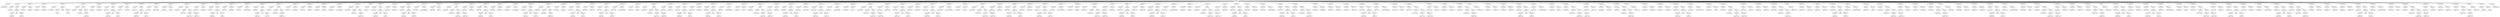 digraph {
	ordering = out;
	ExpConst51 -> "Value51: 0";
	StatExp6 -> ExpTemp306;
	ExpList26 -> ExpTemp305;
	ExpTemp305 -> "Temp305: T373";
	StatMove149 -> ExpTemp301;
	StatMove149 -> ExpTemp302;
	ExpTemp301 -> "Temp301: T373";
	ExpName26 -> "Label27: print";
	ExpTemp299 -> "Temp299: T370";
	ExpList25 -> ExpTemp298;
	ExpList25 -> ExpTemp299;
	ExpTemp298 -> "Temp298: T369";
	ExpCall25 -> ExpTemp297;
	ExpCall25 -> ExpList25;
	ExpConst50 -> "Value50: 12";
	ExpName25 -> "Label26: Tree@Search";
	StatMove145 -> ExpTemp294;
	StatMove145 -> ExpName25;
	ExpBinary33 -> ExpTemp293;
	ExpBinary33 -> Plus32;
	ExpBinary33 -> ExpConst49;
	ExpTemp293 -> "Temp293: $fp";
	StatMove148 -> ExpTemp300;
	StatMove148 -> ExpName26;
	StatMove144 -> ExpTemp292;
	StatMove144 -> ExpMem32;
	ExpTemp292 -> "Temp292: T369";
	StatMove142 -> ExpTemp288;
	StatMove142 -> ExpTemp289;
	ExpTemp288 -> "Temp288: T374";
	ExpTemp286 -> "Temp286: T367";
	ExpList24 -> ExpTemp285;
	ExpTemp285 -> "Temp285: T365";
	ExpCall24 -> ExpTemp284;
	ExpCall24 -> ExpList24;
	ExpTemp284 -> "Temp284: T364";
	ExpMem31 -> ExpBinary32;
	ExpConst48 -> "Value48: 16";
	ExpBinary32 -> ExpTemp282;
	ExpBinary32 -> Plus31;
	ExpBinary32 -> ExpConst48;
	ExpTemp282 -> "Temp282: $fp";
	ExpTemp280 -> "Temp280: T364";
	StatMove137 -> ExpTemp278;
	StatMove137 -> ExpTemp279;
	ExpConst47 -> "Value47: 8";
	ExpTemp277 -> "Temp277: $fp";
	StatMove136 -> ExpTemp276;
	StatMove136 -> ExpMem30;
	ExpTemp276 -> "Temp276: T367";
	ExpTemp272 -> "Temp272: T360";
	StatMove134 -> ExpTemp270;
	StatMove134 -> ExpCall23;
	ExpTemp270 -> "Temp270: T362";
	ExpMem29 -> ExpBinary30;
	ExpConst45 -> "Value45: 16";
	ExpTemp267 -> "Temp267: $fp";
	ExpTemp266 -> "Temp266: T360";
	StatMove130 -> ExpTemp264;
	StatMove130 -> ExpTemp265;
	ExpTemp264 -> "Temp264: T362";
	ExpConst44 -> "Value44: 8";
	StatMove129 -> ExpTemp262;
	StatMove129 -> ExpMem28;
	ExpTemp262 -> "Temp262: T363";
	ExpMem32 -> ExpBinary33;
	ExpTemp290 -> "Temp290: T371";
	StatExp5 -> ExpTemp261;
	ExpTemp261 -> "Temp261: T260";
	StatMove132 -> ExpTemp268;
	StatMove132 -> ExpName23;
	StatMove128 -> ExpTemp258;
	StatMove128 -> ExpCall22;
	StatMove127 -> ExpTemp256;
	StatMove127 -> ExpTemp257;
	ExpTemp256 -> "Temp256: T357";
	ExpName22 -> "Label23: print";
	ExpTemp303 -> "Temp303: T374";
	ExpTemp255 -> "Temp255: T356";
	StatJump0 -> "Label28: epilogue";
	ExpTemp307 -> "Temp307: $rv";
	ExpTemp254 -> "Temp254: T354";
	ExpList21 -> ExpTemp253;
	ExpList21 -> ExpTemp254;
	ExpTemp253 -> "Temp253: T353";
	ExpCall21 -> ExpTemp252;
	ExpCall21 -> ExpList21;
	ExpTemp252 -> "Temp252: T352";
	StatMove125 -> ExpTemp251;
	StatMove125 -> ExpCall21;
	ExpTemp251 -> "Temp251: T355";
	ExpConst43 -> "Value43: 12";
	ExpTemp250 -> "Temp250: T354";
	ExpMem27 -> ExpBinary28;
	ExpTemp247 -> "Temp247: T353";
	ExpTemp246 -> "Temp246: T259";
	StatMove120 -> ExpTemp243;
	StatMove120 -> ExpTemp244;
	StatExp4 -> ExpTemp242;
	ExpList20 -> ExpTemp241;
	ExpTemp241 -> "Temp241: T350";
	ExpCall20 -> ExpTemp240;
	ExpCall20 -> ExpList20;
	ExpTemp240 -> "Temp240: T349";
	StatMove118 -> ExpTemp237;
	StatMove118 -> ExpTemp238;
	ExpName20 -> "Label21: print";
	ExpList19 -> ExpTemp234;
	ExpList19 -> ExpTemp235;
	ExpTemp234 -> "Temp234: T346";
	ExpCall19 -> ExpTemp233;
	ExpCall19 -> ExpList19;
	ExpTemp232 -> "Temp232: T348";
	ExpConst41 -> "Value41: 50";
	StatMove115 -> ExpTemp231;
	StatMove115 -> ExpConst41;
	ExpTemp231 -> "Temp231: T347";
	StatMove114 -> ExpTemp230;
	StatMove114 -> ExpName19;
	ExpMem26 -> ExpBinary27;
	ExpConst40 -> "Value40: 16";
	ExpBinary27 -> ExpTemp229;
	ExpBinary27 -> Plus26;
	ExpBinary27 -> ExpConst40;
	StatMove113 -> ExpTemp228;
	StatMove113 -> ExpMem26;
	ExpTemp228 -> "Temp228: T346";
	StatMove112 -> ExpTemp226;
	StatMove112 -> ExpTemp227;
	ExpTemp225 -> "Temp225: T258";
	ExpTemp224 -> "Temp224: T351";
	StatMove138 -> ExpTemp280;
	StatMove138 -> ExpName24;
	ExpTemp223 -> "Temp223: T256";
	ExpList18 -> ExpTemp222;
	ExpTemp222 -> "Temp222: T343";
	StatMove110 -> ExpTemp220;
	StatMove110 -> ExpCall18;
	ExpTemp273 -> "Temp273: T361";
	StatMove131 -> ExpTemp266;
	StatMove131 -> ExpMem29;
	ExpTemp220 -> "Temp220: T344";
	ExpTemp219 -> "Temp219: T255";
	ExpTemp227 -> "Temp227: T257";
	ExpTemp218 -> "Temp218: T343";
	ExpTemp217 -> "Temp217: T342";
	ExpList17 -> ExpTemp215;
	ExpList17 -> ExpTemp216;
	ExpTemp296 -> "Temp296: T371";
	ExpTemp215 -> "Temp215: T339";
	ExpCall17 -> ExpTemp214;
	ExpCall17 -> ExpList17;
	ExpConst39 -> "Value39: 16";
	StatMove106 -> ExpTemp212;
	StatMove106 -> ExpConst39;
	ExpTemp212 -> "Temp212: T340";
	ExpName23 -> "Label24: Tree@Delete";
	ExpConst38 -> "Value38: 16";
	StatMove104 -> ExpTemp209;
	StatMove104 -> ExpMem25;
	ExpTemp208 -> "Temp208: T255";
	StatMove103 -> ExpTemp207;
	StatMove103 -> ExpTemp208;
	ExpTemp213 -> "Temp213: T341";
	ExpTemp207 -> "Temp207: T341";
	ExpTemp206 -> "Temp206: T256";
	ExpMem25 -> ExpBinary26;
	ExpTemp205 -> "Temp205: T344";
	StatExp2 -> ExpTemp204;
	ExpCall16 -> ExpTemp202;
	ExpCall16 -> ExpList16;
	ExpTemp202 -> "Temp202: T335";
	ExpBinary26 -> ExpTemp210;
	ExpBinary26 -> Plus25;
	ExpBinary26 -> ExpConst38;
	ExpTemp201 -> "Temp201: T337";
	StatMove143 -> ExpTemp290;
	StatMove143 -> ExpTemp291;
	ExpTemp200 -> "Temp200: T253";
	ExpTemp199 -> "Temp199: T336";
	StatMove99 -> ExpTemp198;
	StatMove99 -> ExpName16;
	ExpTemp198 -> "Temp198: T335";
	ExpTemp197 -> "Temp197: T333";
	ExpList15 -> ExpTemp196;
	ExpList15 -> ExpTemp197;
	StatMove141 -> ExpTemp286;
	StatMove141 -> ExpTemp287;
	StatExp3 -> ExpTemp223;
	ExpTemp196 -> "Temp196: T332";
	ExpTemp194 -> "Temp194: T334";
	ExpTemp193 -> "Temp193: T333";
	StatMove96 -> ExpTemp192;
	StatMove96 -> ExpName15;
	ExpTemp192 -> "Temp192: T331";
	ExpConst36 -> "Value36: 16";
	ExpTemp263 -> "Temp263: $fp";
	ExpBinary25 -> ExpTemp191;
	ExpBinary25 -> Plus24;
	ExpBinary25 -> ExpConst36;
	ExpTemp189 -> "Temp189: T253";
	StatMove94 -> ExpTemp188;
	StatMove94 -> ExpTemp189;
	ExpTemp187 -> "Temp187: T254";
	StatMove93 -> ExpTemp186;
	StatMove93 -> ExpTemp187;
	ExpConst46 -> "Value46: 12";
	StatMove119 -> ExpTemp239;
	StatMove119 -> ExpCall20;
	ExpTemp186 -> "Temp186: T337";
	ExpTemp271 -> "Temp271: T359";
	StatExp1 -> ExpTemp185;
	ExpList14 -> ExpTemp184;
	ExpTemp184 -> "Temp184: T329";
	ExpCall14 -> ExpTemp183;
	ExpCall14 -> ExpList14;
	ExpConst17 -> "Value17: 8";
	StatMove51 -> ExpTemp101;
	StatMove51 -> ExpTemp102;
	ExpTemp86 -> "Temp86: $fp";
	ExpTemp236 -> "Temp236: T349";
	ExpTemp84 -> "Temp84: T244";
	ExpName24 -> "Label25: Tree@Print";
	ExpCall23 -> ExpTemp271;
	ExpCall23 -> ExpList23;
	ExpTemp216 -> "Temp216: T340";
	StatMove42 -> ExpTemp83;
	StatMove42 -> ExpTemp84;
	StatMove67 -> ExpTemp133;
	StatMove67 -> ExpName10;
	ExpTemp157 -> "Temp157: T322";
	StatMove39 -> ExpTemp77;
	StatMove39 -> ExpName6;
	ExpName18 -> "Label19: print";
	ExpTemp41 -> "Temp41: T280";
	ExpTemp93 -> "Temp93: T298";
	StatMove124 -> ExpTemp250;
	StatMove124 -> ExpConst43;
	ExpName16 -> "Label17: print";
	ExpName0 -> "Label1: malloc";
	ExpConst15 -> "Value15: 16";
	ExpBinary0 -> ExpTemp1;
	ExpBinary0 -> Plus0;
	ExpBinary0 -> ExpConst0;
	ExpBinary31 -> ExpTemp277;
	ExpBinary31 -> Plus30;
	ExpBinary31 -> ExpConst47;
	ExpConst9 -> "Value9: 8";
	ExpTemp258 -> "Temp258: T358";
	ExpCall18 -> ExpTemp221;
	ExpCall18 -> ExpList18;
	StatMove101 -> ExpTemp201;
	StatMove101 -> ExpCall16;
	ExpTemp120 -> "Temp120: T307";
	ExpTemp105 -> "Temp105: T300";
	ExpTemp71 -> "Temp71: T294";
	ExpTemp70 -> "Temp70: T243";
	StatMove111 -> ExpTemp224;
	StatMove111 -> ExpTemp225;
	ExpList5 -> ExpTemp68;
	ExpTemp24 -> "Temp24: T239";
	StatMove97 -> ExpTemp193;
	StatMove97 -> ExpConst37;
	ExpTemp38 -> "Temp38: T241";
	ExpTemp69 -> "Temp69: T289";
	StatMove121 -> ExpTemp245;
	StatMove121 -> ExpTemp246;
	ExpCall5 -> ExpTemp67;
	ExpCall5 -> ExpList5;
	StatMove150 -> ExpTemp303;
	StatMove150 -> ExpCall26;
	ExpTemp107 -> "Temp107: T303";
	ExpCall15 -> ExpTemp195;
	ExpCall15 -> ExpList15;
	StatMove34 -> ExpTemp66;
	StatMove34 -> ExpCall5;
	ExpTemp129 -> "Temp129: T313";
	ExpTemp66 -> "Temp66: T288";
	ExpTemp174 -> "Temp174: T326";
	ExpMem8 -> ExpBinary9;
	ExpName15 -> "Label16: Tree@Search";
	ExpConst13 -> "Value13: 16";
	ExpMem7 -> ExpBinary8;
	StatMove33 -> ExpTemp64;
	StatMove33 -> ExpMem8;
	ExpTemp64 -> "Temp64: T287";
	ExpBinary12 -> ExpTemp86;
	ExpBinary12 -> Plus11;
	ExpBinary12 -> ExpConst17;
	ExpTemp135 -> "Temp135: T313";
	ExpName5 -> "Label6: Tree@Print";
	StatMove22 -> ExpTemp41;
	StatMove22 -> ExpCall3;
	ExpTemp63 -> "Temp63: T286";
	ExpTemp61 -> "Temp61: T288";
	ExpTemp269 -> "Temp269: T361";
	ExpTemp0 -> "Temp0: T268";
	StatMove19 -> ExpTemp37;
	StatMove19 -> ExpTemp38;
	ExpTemp260 -> "Temp260: T357";
	ExpConst12 -> "Value12: 8";
	ExpBinary8 -> ExpTemp60;
	ExpBinary8 -> Plus7;
	ExpBinary8 -> ExpConst12;
	ExpConst5 -> "Value5: 16";
	ExpTemp306 -> "Temp306: T264";
	ExpBinary10 -> ExpTemp72;
	ExpBinary10 -> Plus9;
	ExpBinary10 -> ExpConst14;
	StatMove30 -> ExpTemp59;
	StatMove30 -> ExpMem7;
	StatMove135 -> ExpTemp274;
	StatMove135 -> ExpTemp275;
	ExpTemp67 -> "Temp67: T286";
	ExpBinary3 -> ExpTemp16;
	ExpBinary3 -> Plus2;
	ExpBinary3 -> ExpConst4;
	ExpTemp233 -> "Temp233: T345";
	ExpTemp40 -> "Temp40: T279";
	ExpTemp291 -> "Temp291: T263";
	ExpName21 -> "Label22: Tree@Search";
	StatMove85 -> ExpTemp169;
	StatMove85 -> ExpTemp170;
	ExpTemp56 -> "Temp56: T283";
	ExpTemp294 -> "Temp294: T368";
	StatMove40 -> ExpTemp78;
	StatMove40 -> ExpConst16;
	ExpTemp55 -> "Temp55: T282";
	ExpTemp239 -> "Temp239: T351";
	ExpList9 -> ExpTemp123;
	ExpList9 -> ExpTemp124;
	ExpBinary21 -> ExpTemp146;
	ExpBinary21 -> Plus20;
	ExpBinary21 -> ExpConst30;
	ExpConst16 -> "Value16: 24";
	ExpTemp274 -> "Temp274: T363";
	ExpMem6 -> ExpBinary7;
	ExpTemp85 -> "Temp85: T299";
	ExpName4 -> "Label5: Tree@Insert";
	ExpTemp238 -> "Temp238: T257";
	ExpTemp72 -> "Temp72: $fp";
	StatMove15 -> ExpTemp29;
	StatMove15 -> ExpName2;
	ExpBinary9 -> ExpTemp65;
	ExpBinary9 -> Plus8;
	ExpBinary9 -> ExpConst13;
	ExpList23 -> ExpTemp272;
	ExpList23 -> ExpTemp273;
	ExpBinary24 -> ExpTemp172;
	ExpBinary24 -> Plus23;
	ExpBinary24 -> ExpConst34;
	ExpTemp214 -> "Temp214: T338";
	ExpBinary7 -> ExpTemp50;
	ExpBinary7 -> Plus6;
	ExpBinary7 -> ExpConst10;
	ExpTemp188 -> "Temp188: T334";
	ExpBinary5 -> ExpTemp31;
	ExpBinary5 -> Plus4;
	ExpBinary5 -> ExpConst7;
	StatMove35 -> ExpTemp69;
	StatMove35 -> ExpTemp70;
	ExpTemp191 -> "Temp191: $fp";
	ExpTemp185 -> "Temp185: T252";
	ExpTemp50 -> "Temp50: $fp";
	ExpMem5 -> ExpBinary6;
	ExpMem22 -> ExpBinary23;
	ExpTemp106 -> "Temp106: T302";
	StatMove24 -> ExpTemp47;
	StatMove24 -> ExpTemp48;
	ExpTemp77 -> "Temp77: T290";
	ExpTemp139 -> "Temp139: T314";
	ExpTemp112 -> "Temp112: T246";
	StatMove100 -> ExpTemp199;
	StatMove100 -> ExpTemp200;
	ExpTemp60 -> "Temp60: $fp";
	ExpTemp44 -> "Temp44: T241";
	StatMove11 -> ExpTemp19;
	StatMove11 -> ExpCall1;
	ExpTemp68 -> "Temp68: T287";
	ExpList3 -> ExpTemp43;
	ExpCall3 -> ExpTemp42;
	ExpCall3 -> ExpList3;
	ExpTemp230 -> "Temp230: T345";
	StatMove25 -> ExpTemp49;
	StatMove25 -> ExpMem6;
	ExpTemp31 -> "Temp31: $fp";
	ExpTemp42 -> "Temp42: T278";
	ExpName1 -> "Label2: Tree@Init";
	ExpConst4 -> "Value4: 16";
	ExpTemp177 -> "Temp177: T325";
	StatExp0 -> ExpTemp44;
	ExpTemp2 -> "Temp2: T267";
	StatMove50 -> ExpTemp99;
	StatMove50 -> ExpMem13;
	ExpTemp195 -> "Temp195: T331";
	ExpConst2 -> "Value2: 4";
	ExpCall2 -> ExpTemp33;
	ExpCall2 -> ExpList2;
	StatMove8 -> ExpTemp15;
	StatMove8 -> ExpMem2;
	ExpTemp28 -> "Temp28: T240";
	ExpBinary20 -> ExpTemp142;
	ExpBinary20 -> Plus19;
	ExpBinary20 -> ExpConst29;
	ExpTemp302 -> "Temp302: T263";
	ExpMem30 -> ExpBinary31;
	ExpTemp153 -> "Temp153: T319";
	ExpTemp79 -> "Temp79: T293";
	ExpBinary14 -> ExpTemp100;
	ExpBinary14 -> Plus13;
	ExpBinary14 -> ExpConst20;
	ExpTemp16 -> "Temp16: $fp";
	ExpConst49 -> "Value49: 16";
	ExpTemp13 -> "Temp13: T272";
	StatMove26 -> ExpTemp51;
	StatMove26 -> ExpName4;
	ExpTemp48 -> "Temp48: T242";
	StatMove9 -> ExpTemp17;
	StatMove9 -> ExpName1;
	ExpCall13 -> ExpTemp176;
	ExpCall13 -> ExpList13;
	ExpConst42 -> "Value42: 16";
	ExpMem1 -> ExpBinary2;
	StatMove108 -> ExpTemp217;
	StatMove108 -> ExpName18;
	ExpTemp97 -> "Temp97: T299";
	ExpTemp58 -> "Temp58: T242";
	ExpTemp34 -> "Temp34: T275";
	ExpTemp283 -> "Temp283: T366";
	ExpConst14 -> "Value14: 8";
	ExpConst3 -> "Value3: 8";
	ExpTemp17 -> "Temp17: T269";
	ExpTemp30 -> "Temp30: T275";
	ExpMem16 -> ExpBinary17;
	ExpTemp190 -> "Temp190: T332";
	ExpTemp73 -> "Temp73: T293";
	ExpCall26 -> ExpTemp304;
	ExpCall26 -> ExpList26;
	ExpTemp94 -> "Temp94: T295";
	ExpTemp259 -> "Temp259: T356";
	ExpTemp3 -> "Temp3: T238";
	ExpBinary18 -> ExpTemp128;
	ExpBinary18 -> Plus17;
	ExpBinary18 -> ExpConst26;
	ExpTemp76 -> "Temp76: $fp";
	ExpTemp14 -> "Temp14: T239";
	ExpTemp248 -> "Temp248: $fp";
	ExpTemp62 -> "Temp62: T243";
	ExpList0 -> ExpTemp8;
	ExpConst37 -> "Value37: 12";
	ExpConst22 -> "Value22: 12";
	ExpTemp83 -> "Temp83: T294";
	ExpTemp19 -> "Temp19: T272";
	ExpTemp21 -> "Temp21: T270";
	ExpConst7 -> "Value7: 16";
	ExpBinary30 -> ExpTemp267;
	ExpBinary30 -> Plus29;
	ExpBinary30 -> ExpConst45;
	ExpTemp74 -> "Temp74: T244";
	StatLabel0 -> "Label0: BT@Start";
	StatMove45 -> ExpTemp89;
	StatMove45 -> ExpMem12;
	ExpConst24 -> "Value24: 16";
	StatMove48 -> ExpTemp93;
	StatMove48 -> ExpCall7;
	ExpTemp183 -> "Temp183: T328";
	StatMove23 -> ExpTemp45;
	StatMove23 -> ExpMem5;
	ExpTemp275 -> "Temp275: T261";
	ExpTemp35 -> "Temp35: T277";
	ExpTemp221 -> "Temp221: T342";
	ExpTemp165 -> "Temp165: T323";
	ExpName13 -> "Label14: Tree@Search";
	ExpList22 -> ExpTemp260;
	ExpTemp12 -> "Temp12: $fp";
	ExpCall0 -> ExpTemp7;
	ExpCall0 -> ExpList0;
	ExpMem11 -> ExpBinary12;
	StatMove14 -> ExpTemp27;
	StatMove14 -> ExpTemp28;
	ExpTemp8 -> "Temp8: T266";
	ExpTemp18 -> "Temp18: T271";
	ExpTemp109 -> "Temp109: T301";
	ExpConst28 -> "Value28: 28";
	ExpList6 -> ExpTemp81;
	ExpList6 -> ExpTemp82;
	StatMove4 -> ExpTemp6;
	StatMove4 -> ExpCall0;
	ExpConst1 -> "Value1: 6";
	StatMove31 -> ExpTemp61;
	StatMove31 -> ExpTemp62;
	ExpTemp145 -> "Temp145: T316";
	ExpTemp32 -> "Temp32: T276";
	ExpConst10 -> "Value10: 16";
	ExpBinary1 -> ExpConst1;
	ExpBinary1 -> Times0;
	ExpBinary1 -> ExpConst2;
	ExpCall6 -> ExpTemp80;
	ExpCall6 -> ExpList6;
	ExpMem10 -> ExpBinary11;
	ExpTemp149 -> "Temp149: T318";
	ExpTemp10 -> "Temp10: T238";
	ExpName8 -> "Label9: Tree@Insert";
	ExpTemp181 -> "Temp181: T251";
	ExpTemp204 -> "Temp204: T254";
	ExpConst0 -> "Value0: 16";
	ExpMem2 -> ExpBinary3;
	ExpTemp33 -> "Temp33: T274";
	ExpTemp100 -> "Temp100: $fp";
	ExpBinary22 -> ExpTemp156;
	ExpBinary22 -> Plus21;
	ExpBinary22 -> ExpConst32;
	ExpTemp265 -> "Temp265: T261";
	StatMove123 -> ExpTemp249;
	StatMove123 -> ExpName21;
	ExpName19 -> "Label20: Tree@Search";
	ExpTemp80 -> "Temp80: T290";
	StatMove54 -> ExpTemp106;
	StatMove54 -> ExpConst22;
	ExpConst11 -> "Value11: 8";
	StatList0 -> StatLabel0;
	StatList0 -> StatMove0;
	StatList0 -> StatMove1;
	StatList0 -> StatMove2;
	StatList0 -> StatMove3;
	StatList0 -> StatMove4;
	StatList0 -> StatMove5;
	StatList0 -> StatMove6;
	StatList0 -> StatMove7;
	StatList0 -> StatMove8;
	StatList0 -> StatMove9;
	StatList0 -> StatMove10;
	StatList0 -> StatMove11;
	StatList0 -> StatMove12;
	StatList0 -> StatMove13;
	StatList0 -> StatMove14;
	StatList0 -> StatMove15;
	StatList0 -> StatMove16;
	StatList0 -> StatMove17;
	StatList0 -> StatMove18;
	StatList0 -> StatMove19;
	StatList0 -> StatMove20;
	StatList0 -> StatMove21;
	StatList0 -> StatMove22;
	StatList0 -> StatExp0;
	StatList0 -> StatMove23;
	StatList0 -> StatMove24;
	StatList0 -> StatMove25;
	StatList0 -> StatMove26;
	StatList0 -> StatMove27;
	StatList0 -> StatMove28;
	StatList0 -> StatMove29;
	StatList0 -> StatMove30;
	StatList0 -> StatMove31;
	StatList0 -> StatMove32;
	StatList0 -> StatMove33;
	StatList0 -> StatMove34;
	StatList0 -> StatMove35;
	StatList0 -> StatMove36;
	StatList0 -> StatMove37;
	StatList0 -> StatMove38;
	StatList0 -> StatMove39;
	StatList0 -> StatMove40;
	StatList0 -> StatMove41;
	StatList0 -> StatMove42;
	StatList0 -> StatMove43;
	StatList0 -> StatMove44;
	StatList0 -> StatMove45;
	StatList0 -> StatMove46;
	StatList0 -> StatMove47;
	StatList0 -> StatMove48;
	StatList0 -> StatMove49;
	StatList0 -> StatMove50;
	StatList0 -> StatMove51;
	StatList0 -> StatMove52;
	StatList0 -> StatMove53;
	StatList0 -> StatMove54;
	StatList0 -> StatMove55;
	StatList0 -> StatMove56;
	StatList0 -> StatMove57;
	StatList0 -> StatMove58;
	StatList0 -> StatMove59;
	StatList0 -> StatMove60;
	StatList0 -> StatMove61;
	StatList0 -> StatMove62;
	StatList0 -> StatMove63;
	StatList0 -> StatMove64;
	StatList0 -> StatMove65;
	StatList0 -> StatMove66;
	StatList0 -> StatMove67;
	StatList0 -> StatMove68;
	StatList0 -> StatMove69;
	StatList0 -> StatMove70;
	StatList0 -> StatMove71;
	StatList0 -> StatMove72;
	StatList0 -> StatMove73;
	StatList0 -> StatMove74;
	StatList0 -> StatMove75;
	StatList0 -> StatMove76;
	StatList0 -> StatMove77;
	StatList0 -> StatMove78;
	StatList0 -> StatMove79;
	StatList0 -> StatMove80;
	StatList0 -> StatMove81;
	StatList0 -> StatMove82;
	StatList0 -> StatMove83;
	StatList0 -> StatMove84;
	StatList0 -> StatMove85;
	StatList0 -> StatMove86;
	StatList0 -> StatMove87;
	StatList0 -> StatMove88;
	StatList0 -> StatMove89;
	StatList0 -> StatMove90;
	StatList0 -> StatMove91;
	StatList0 -> StatMove92;
	StatList0 -> StatExp1;
	StatList0 -> StatMove93;
	StatList0 -> StatMove94;
	StatList0 -> StatMove95;
	StatList0 -> StatMove96;
	StatList0 -> StatMove97;
	StatList0 -> StatMove98;
	StatList0 -> StatMove99;
	StatList0 -> StatMove100;
	StatList0 -> StatMove101;
	StatList0 -> StatExp2;
	StatList0 -> StatMove102;
	StatList0 -> StatMove103;
	StatList0 -> StatMove104;
	StatList0 -> StatMove105;
	StatList0 -> StatMove106;
	StatList0 -> StatMove107;
	StatList0 -> StatMove108;
	StatList0 -> StatMove109;
	StatList0 -> StatMove110;
	StatList0 -> StatExp3;
	StatList0 -> StatMove111;
	StatList0 -> StatMove112;
	StatList0 -> StatMove113;
	StatList0 -> StatMove114;
	StatList0 -> StatMove115;
	StatList0 -> StatMove116;
	StatList0 -> StatMove117;
	StatList0 -> StatMove118;
	StatList0 -> StatMove119;
	StatList0 -> StatExp4;
	StatList0 -> StatMove120;
	StatList0 -> StatMove121;
	StatList0 -> StatMove122;
	StatList0 -> StatMove123;
	StatList0 -> StatMove124;
	StatList0 -> StatMove125;
	StatList0 -> StatMove126;
	StatList0 -> StatMove127;
	StatList0 -> StatMove128;
	StatList0 -> StatExp5;
	StatList0 -> StatMove129;
	StatList0 -> StatMove130;
	StatList0 -> StatMove131;
	StatList0 -> StatMove132;
	StatList0 -> StatMove133;
	StatList0 -> StatMove134;
	StatList0 -> StatMove135;
	StatList0 -> StatMove136;
	StatList0 -> StatMove137;
	StatList0 -> StatMove138;
	StatList0 -> StatMove139;
	StatList0 -> StatMove140;
	StatList0 -> StatMove141;
	StatList0 -> StatMove142;
	StatList0 -> StatMove143;
	StatList0 -> StatMove144;
	StatList0 -> StatMove145;
	StatList0 -> StatMove146;
	StatList0 -> StatMove147;
	StatList0 -> StatMove148;
	StatList0 -> StatMove149;
	StatList0 -> StatMove150;
	StatList0 -> StatExp6;
	StatList0 -> StatMove151;
	StatList0 -> StatJump0;
	ExpBinary23 -> ExpTemp161;
	ExpBinary23 -> Plus22;
	ExpBinary23 -> ExpConst33;
	ExpTemp243 -> "Temp243: T358";
	StatMove86 -> ExpTemp171;
	StatMove86 -> ExpMem23;
	ExpTemp287 -> "Temp287: T262";
	StatMove20 -> ExpTemp39;
	StatMove20 -> ExpName3;
	ExpTemp43 -> "Temp43: T279";
	ExpTemp7 -> "Temp7: T265";
	ExpList7 -> ExpTemp95;
	ExpList7 -> ExpTemp96;
	StatMove7 -> ExpTemp13;
	StatMove7 -> ExpTemp14;
	StatMove109 -> ExpTemp218;
	StatMove109 -> ExpTemp219;
	StatMove65 -> ExpTemp129;
	StatMove65 -> ExpTemp130;
	StatMove76 -> ExpTemp149;
	StatMove76 -> ExpCall11;
	ExpTemp4 -> "Temp4: T265";
	ExpTemp6 -> "Temp6: T267";
	ExpTemp75 -> "Temp75: T291";
	ExpTemp226 -> "Temp226: T348";
	ExpList8 -> ExpTemp109;
	ExpList8 -> ExpTemp110;
	ExpTemp11 -> "Temp11: T273";
	ExpBinary2 -> ExpTemp12;
	ExpBinary2 -> Plus1;
	ExpBinary2 -> ExpConst3;
	StatMove3 -> ExpTemp5;
	StatMove3 -> ExpBinary1;
	ExpTemp304 -> "Temp304: T372";
	ExpTemp82 -> "Temp82: T292";
	ExpTemp99 -> "Temp99: T304";
	StatMove12 -> ExpTemp23;
	StatMove12 -> ExpTemp24;
	ExpTemp15 -> "Temp15: T270";
	StatMove62 -> ExpTemp121;
	StatMove62 -> ExpCall9;
	StatMove146 -> ExpTemp295;
	StatMove146 -> ExpConst50;
	ExpMem0 -> ExpBinary0;
	ExpTemp36 -> "Temp36: T240";
	ExpList16 -> ExpTemp203;
	StatMove27 -> ExpTemp52;
	StatMove27 -> ExpConst11;
	ExpBinary28 -> ExpTemp248;
	ExpBinary28 -> Plus27;
	ExpBinary28 -> ExpConst42;
	StatMove5 -> ExpTemp9;
	StatMove5 -> ExpTemp10;
	StatMove92 -> ExpTemp182;
	StatMove92 -> ExpCall14;
	StatMove71 -> ExpTemp141;
	StatMove71 -> ExpMem19;
	ExpConst8 -> "Value8: 100000000";
	ExpTemp81 -> "Temp81: T291";
	ExpTemp20 -> "Temp20: T269";
	ExpMem19 -> ExpBinary20;
	ExpTemp25 -> "Temp25: T277";
	StatMove13 -> ExpTemp25;
	StatMove13 -> ExpMem3;
	ExpTemp47 -> "Temp47: T284";
	ExpList4 -> ExpTemp55;
	ExpList4 -> ExpTemp56;
	ExpTemp27 -> "Temp27: T276";
	ExpTemp89 -> "Temp89: T296";
	ExpTemp29 -> "Temp29: T274";
	ExpTemp268 -> "Temp268: T359";
	ExpTemp257 -> "Temp257: T259";
	ExpName2 -> "Label3: Tree@Print";
	ExpTemp300 -> "Temp300: T372";
	ExpTemp49 -> "Temp49: T282";
	ExpTemp22 -> "Temp22: T271";
	ExpConst21 -> "Value21: 16";
	StatMove37 -> ExpTemp73;
	StatMove37 -> ExpTemp74;
	ExpTemp121 -> "Temp121: T308";
	StatMove18 -> ExpTemp35;
	StatMove18 -> ExpTemp36;
	StatMove55 -> ExpTemp107;
	StatMove55 -> ExpCall8;
	StatMove117 -> ExpTemp236;
	StatMove117 -> ExpName20;
	ExpTemp125 -> "Temp125: T309";
	StatMove17 -> ExpTemp32;
	StatMove17 -> ExpCall2;
	ExpList2 -> ExpTemp34;
	StatMove83 -> ExpTemp165;
	StatMove83 -> ExpTemp166;
	ExpConst33 -> "Value33: 16";
	ExpTemp65 -> "Temp65: $fp";
	ExpCall12 -> ExpTemp163;
	ExpCall12 -> ExpList12;
	StatMove29 -> ExpTemp57;
	StatMove29 -> ExpTemp58;
	ExpTemp164 -> "Temp164: T321";
	ExpName14 -> "Label15: print";
	ExpTemp9 -> "Temp9: T268";
	ExpBinary11 -> ExpTemp76;
	ExpBinary11 -> Plus10;
	ExpBinary11 -> ExpConst15;
	ExpList1 -> ExpTemp21;
	ExpList1 -> ExpTemp22;
	ExpTemp176 -> "Temp176: T324";
	ExpBinary4 -> ExpTemp26;
	ExpBinary4 -> Plus3;
	ExpBinary4 -> ExpConst6;
	ExpTemp1 -> "Temp1: $fp";
	StatMove36 -> ExpTemp71;
	StatMove36 -> ExpMem9;
	ExpTemp78 -> "Temp78: T292";
	StatMove28 -> ExpTemp53;
	StatMove28 -> ExpCall4;
	ExpName12 -> "Label13: Tree@Print";
	StatMove21 -> ExpTemp40;
	StatMove21 -> ExpConst8;
	ExpTemp26 -> "Temp26: $fp";
	ExpTemp37 -> "Temp37: T280";
	ExpTemp52 -> "Temp52: T283";
	StatMove44 -> ExpTemp87;
	StatMove44 -> ExpTemp88;
	StatMove73 -> ExpTemp145;
	StatMove73 -> ExpMem20;
	ExpTemp278 -> "Temp278: T366";
	ExpList12 -> ExpTemp164;
	ExpTemp88 -> "Temp88: T245";
	ExpTemp295 -> "Temp295: T370";
	ExpCall9 -> ExpTemp122;
	ExpCall9 -> ExpList9;
	ExpTemp103 -> "Temp103: T301";
	ExpTemp90 -> "Temp90: $fp";
	ExpBinary13 -> ExpTemp90;
	ExpBinary13 -> Plus12;
	ExpBinary13 -> ExpConst18;
	ExpConst18 -> "Value18: 16";
	ExpConst26 -> "Value26: 8";
	StatMove43 -> ExpTemp85;
	StatMove43 -> ExpMem11;
	ExpTemp146 -> "Temp146: $fp";
	StatMove107 -> ExpTemp213;
	StatMove107 -> ExpCall17;
	ExpTemp154 -> "Temp154: T249";
	ExpTemp104 -> "Temp104: $fp";
	StatMove46 -> ExpTemp91;
	StatMove46 -> ExpName7;
	ExpName7 -> "Label8: Tree@Insert";
	StatMove47 -> ExpTemp92;
	StatMove47 -> ExpConst19;
	StatMove0 -> ExpTemp0;
	StatMove0 -> ExpMem0;
	ExpConst19 -> "Value19: 4";
	ExpTemp168 -> "Temp168: T252";
	ExpCall7 -> ExpTemp94;
	ExpCall7 -> ExpList7;
	StatMove38 -> ExpTemp75;
	StatMove38 -> ExpMem10;
	ExpTemp51 -> "Temp51: T281";
	ExpTemp39 -> "Temp39: T278";
	ExpTemp95 -> "Temp95: T296";
	ExpCall4 -> ExpTemp54;
	ExpCall4 -> ExpList4;
	StatMove49 -> ExpTemp97;
	StatMove49 -> ExpTemp98;
	ExpTemp98 -> "Temp98: T245";
	ExpCall22 -> ExpTemp259;
	ExpCall22 -> ExpList22;
	ExpConst20 -> "Value20: 8";
	ExpName3 -> "Label4: print";
	ExpMem13 -> ExpBinary14;
	ExpTemp91 -> "Temp91: T295";
	StatMove66 -> ExpTemp131;
	StatMove66 -> ExpMem18;
	ExpTemp281 -> "Temp281: T365";
	ExpTemp101 -> "Temp101: T303";
	ExpConst25 -> "Value25: 20";
	ExpTemp161 -> "Temp161: $fp";
	StatMove52 -> ExpTemp103;
	StatMove52 -> ExpMem14;
	ExpBinary15 -> ExpTemp104;
	ExpBinary15 -> Plus14;
	ExpBinary15 -> ExpConst21;
	ExpTemp59 -> "Temp59: T289";
	StatMove53 -> ExpTemp105;
	StatMove53 -> ExpName8;
	ExpTemp108 -> "Temp108: T300";
	ExpConst6 -> "Value6: 8";
	ExpTemp54 -> "Temp54: T281";
	ExpCall8 -> ExpTemp108;
	ExpCall8 -> ExpList8;
	ExpTemp110 -> "Temp110: T302";
	StatMove10 -> ExpTemp18;
	StatMove10 -> ExpConst5;
	ExpName9 -> "Label10: Tree@Insert";
	ExpTemp111 -> "Temp111: T304";
	ExpTemp92 -> "Temp92: T297";
	ExpTemp148 -> "Temp148: T317";
	StatMove56 -> ExpTemp111;
	StatMove56 -> ExpTemp112;
	ExpTemp113 -> "Temp113: T309";
	StatMove57 -> ExpTemp113;
	StatMove57 -> ExpMem15;
	ExpTemp45 -> "Temp45: T285";
	ExpTemp114 -> "Temp114: $fp";
	ExpTemp237 -> "Temp237: T350";
	ExpTemp182 -> "Temp182: T330";
	StatMove140 -> ExpTemp283;
	StatMove140 -> ExpCall24;
	ExpTemp53 -> "Temp53: T284";
	ExpBinary16 -> ExpTemp114;
	ExpBinary16 -> Plus15;
	ExpBinary16 -> ExpConst23;
	ExpConst23 -> "Value23: 8";
	ExpTemp209 -> "Temp209: T339";
	ExpMem21 -> ExpBinary22;
	ExpMem15 -> ExpBinary16;
	ExpTemp115 -> "Temp115: T308";
	ExpTemp87 -> "Temp87: T298";
	ExpTemp116 -> "Temp116: T247";
	StatMove151 -> ExpTemp307;
	StatMove151 -> ExpConst51;
	ExpTemp156 -> "Temp156: $fp";
	ExpTemp245 -> "Temp245: T355";
	ExpMem3 -> ExpBinary4;
	ExpTemp117 -> "Temp117: T306";
	ExpTemp244 -> "Temp244: T260";
	StatMove59 -> ExpTemp117;
	StatMove59 -> ExpMem16;
	ExpTemp118 -> "Temp118: $fp";
	StatMove98 -> ExpTemp194;
	StatMove98 -> ExpCall15;
	ExpTemp159 -> "Temp159: T320";
	ExpTemp119 -> "Temp119: T305";
	StatMove60 -> ExpTemp119;
	StatMove60 -> ExpName9;
	StatMove61 -> ExpTemp120;
	StatMove61 -> ExpConst25;
	ExpMem28 -> ExpBinary29;
	ExpTemp179 -> "Temp179: T328";
	ExpTemp122 -> "Temp122: T305";
	ExpTemp210 -> "Temp210: $fp";
	StatMove1 -> ExpTemp2;
	StatMove1 -> ExpTemp3;
	ExpBinary17 -> ExpTemp118;
	ExpBinary17 -> Plus16;
	ExpBinary17 -> ExpConst24;
	ExpTemp123 -> "Temp123: T306";
	StatMove116 -> ExpTemp232;
	StatMove116 -> ExpCall19;
	ExpTemp124 -> "Temp124: T307";
	ExpTemp46 -> "Temp46: $fp";
	ExpName11 -> "Label12: Tree@Insert";
	StatMove133 -> ExpTemp269;
	StatMove133 -> ExpConst46;
	StatMove63 -> ExpTemp125;
	StatMove63 -> ExpTemp126;
	StatMove6 -> ExpTemp11;
	StatMove6 -> ExpMem1;
	ExpTemp131 -> "Temp131: T311";
	ExpName17 -> "Label18: Tree@Search";
	ExpTemp126 -> "Temp126: T247";
	ExpTemp144 -> "Temp144: T249";
	StatMove16 -> ExpTemp30;
	StatMove16 -> ExpMem4;
	ExpTemp151 -> "Temp151: T316";
	ExpTemp23 -> "Temp23: T273";
	ExpTemp127 -> "Temp127: T314";
	StatMove64 -> ExpTemp127;
	StatMove64 -> ExpMem17;
	ExpTemp167 -> "Temp167: T330";
	ExpTemp128 -> "Temp128: $fp";
	StatMove126 -> ExpTemp255;
	StatMove126 -> ExpName22;
	ExpCall1 -> ExpTemp20;
	ExpCall1 -> ExpList1;
	ExpMem17 -> ExpBinary18;
	ExpBinary29 -> ExpTemp263;
	ExpBinary29 -> Plus28;
	ExpBinary29 -> ExpConst44;
	ExpTemp130 -> "Temp130: T248";
	ExpBinary19 -> ExpTemp132;
	ExpBinary19 -> Plus18;
	ExpBinary19 -> ExpConst27;
	ExpConst27 -> "Value27: 16";
	ExpMem18 -> ExpBinary19;
	StatMove72 -> ExpTemp143;
	StatMove72 -> ExpTemp144;
	ExpBinary6 -> ExpTemp46;
	ExpBinary6 -> Plus5;
	ExpBinary6 -> ExpConst9;
	ExpName10 -> "Label11: Tree@Insert";
	ExpTemp134 -> "Temp134: T312";
	StatMove91 -> ExpTemp180;
	StatMove91 -> ExpTemp181;
	StatMove84 -> ExpTemp167;
	StatMove84 -> ExpTemp168;
	ExpMem24 -> ExpBinary25;
	ExpTemp5 -> "Temp5: T266";
	ExpTemp133 -> "Temp133: T310";
	StatMove68 -> ExpTemp134;
	StatMove68 -> ExpConst28;
	StatMove69 -> ExpTemp135;
	StatMove69 -> ExpCall10;
	ExpTemp136 -> "Temp136: T310";
	ExpTemp96 -> "Temp96: T297";
	ExpCall10 -> ExpTemp136;
	ExpCall10 -> ExpList10;
	ExpTemp137 -> "Temp137: T311";
	ExpList10 -> ExpTemp137;
	ExpList10 -> ExpTemp138;
	StatMove32 -> ExpTemp63;
	StatMove32 -> ExpName5;
	ExpTemp102 -> "Temp102: T246";
	StatMove58 -> ExpTemp115;
	StatMove58 -> ExpTemp116;
	ExpTemp138 -> "Temp138: T312";
	StatMove105 -> ExpTemp211;
	StatMove105 -> ExpName17;
	StatMove70 -> ExpTemp139;
	StatMove70 -> ExpTemp140;
	ExpTemp140 -> "Temp140: T248";
	StatMove139 -> ExpTemp281;
	StatMove139 -> ExpMem31;
	ExpTemp160 -> "Temp160: T321";
	StatMove122 -> ExpTemp247;
	StatMove122 -> ExpMem27;
	ExpMem14 -> ExpBinary15;
	ExpTemp141 -> "Temp141: T319";
	ExpTemp142 -> "Temp142: $fp";
	StatMove95 -> ExpTemp190;
	StatMove95 -> ExpMem24;
	ExpConst32 -> "Value32: 8";
	ExpConst29 -> "Value29: 8";
	ExpTemp143 -> "Temp143: T318";
	ExpConst30 -> "Value30: 16";
	ExpTemp147 -> "Temp147: T315";
	ExpTemp57 -> "Temp57: T285";
	StatMove74 -> ExpTemp147;
	StatMove74 -> ExpName11;
	StatMove75 -> ExpTemp148;
	StatMove75 -> ExpConst31;
	ExpConst31 -> "Value31: 14";
	ExpTemp242 -> "Temp242: T258";
	ExpTemp150 -> "Temp150: T315";
	ExpTemp289 -> "Temp289: T264";
	ExpCall11 -> ExpTemp150;
	ExpCall11 -> ExpList11;
	ExpList11 -> ExpTemp151;
	ExpList11 -> ExpTemp152;
	ExpTemp297 -> "Temp297: T368";
	ExpTemp152 -> "Temp152: T317";
	StatMove77 -> ExpTemp153;
	StatMove77 -> ExpTemp154;
	ExpMem20 -> ExpBinary21;
	ExpTemp155 -> "Temp155: T323";
	StatMove78 -> ExpTemp155;
	StatMove78 -> ExpMem21;
	ExpName6 -> "Label7: Tree@Insert";
	StatMove79 -> ExpTemp157;
	StatMove79 -> ExpTemp158;
	ExpTemp158 -> "Temp158: T250";
	StatMove147 -> ExpTemp296;
	StatMove147 -> ExpCall25;
	StatMove80 -> ExpTemp159;
	StatMove80 -> ExpName12;
	StatMove81 -> ExpTemp160;
	StatMove81 -> ExpMem22;
	ExpTemp162 -> "Temp162: T322";
	StatMove82 -> ExpTemp162;
	StatMove82 -> ExpCall12;
	ExpTemp163 -> "Temp163: T320";
	ExpTemp166 -> "Temp166: T250";
	ExpTemp169 -> "Temp169: T327";
	ExpTemp170 -> "Temp170: T251";
	StatMove102 -> ExpTemp205;
	StatMove102 -> ExpTemp206;
	ExpTemp171 -> "Temp171: T325";
	ExpTemp279 -> "Temp279: T262";
	ExpTemp235 -> "Temp235: T347";
	ExpTemp172 -> "Temp172: $fp";
	ExpConst34 -> "Value34: 16";
	ExpMem9 -> ExpBinary10;
	ExpMem23 -> ExpBinary24;
	ExpTemp173 -> "Temp173: T324";
	ExpTemp249 -> "Temp249: T352";
	StatMove41 -> ExpTemp79;
	StatMove41 -> ExpCall6;
	StatMove87 -> ExpTemp173;
	StatMove87 -> ExpName13;
	ExpMem12 -> ExpBinary13;
	StatMove88 -> ExpTemp174;
	StatMove88 -> ExpConst35;
	ExpConst35 -> "Value35: 24";
	ExpTemp132 -> "Temp132: $fp";
	ExpTemp175 -> "Temp175: T327";
	StatMove89 -> ExpTemp175;
	StatMove89 -> ExpCall13;
	ExpList13 -> ExpTemp177;
	ExpList13 -> ExpTemp178;
	ExpTemp229 -> "Temp229: $fp";
	ExpTemp211 -> "Temp211: T338";
	ExpTemp203 -> "Temp203: T336";
	StatMove2 -> ExpTemp4;
	StatMove2 -> ExpName0;
	ExpTemp178 -> "Temp178: T326";
	ExpMem4 -> ExpBinary5;
	StatMove90 -> ExpTemp179;
	StatMove90 -> ExpName14;
	ExpTemp180 -> "Temp180: T329";
}

